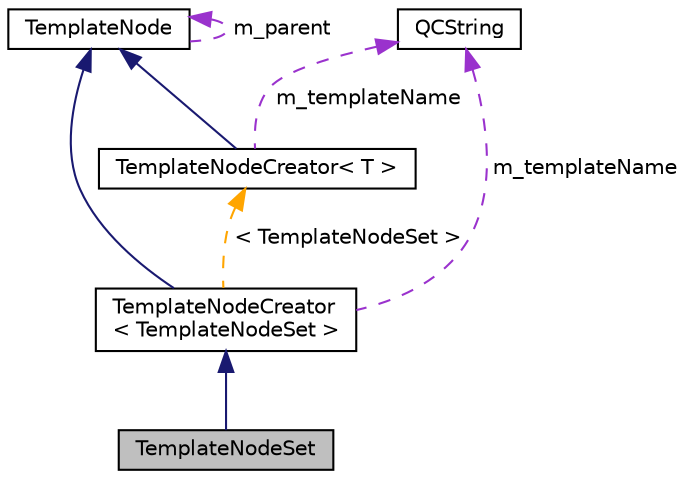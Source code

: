 digraph "TemplateNodeSet"
{
 // INTERACTIVE_SVG=YES
 // LATEX_PDF_SIZE
  edge [fontname="Helvetica",fontsize="10",labelfontname="Helvetica",labelfontsize="10"];
  node [fontname="Helvetica",fontsize="10",shape=record];
  Node1 [label="TemplateNodeSet",height=0.2,width=0.4,color="black", fillcolor="grey75", style="filled", fontcolor="black",tooltip="Class representing an 'set' tag in a template"];
  Node2 -> Node1 [dir="back",color="midnightblue",fontsize="10",style="solid",fontname="Helvetica"];
  Node2 [label="TemplateNodeCreator\l\< TemplateNodeSet \>",height=0.2,width=0.4,color="black", fillcolor="white", style="filled",URL="$d8/d78/class_template_node_creator.html",tooltip=" "];
  Node3 -> Node2 [dir="back",color="midnightblue",fontsize="10",style="solid",fontname="Helvetica"];
  Node3 [label="TemplateNode",height=0.2,width=0.4,color="black", fillcolor="white", style="filled",URL="$d6/d53/class_template_node.html",tooltip="Base class of all nodes in a template's AST"];
  Node3 -> Node3 [dir="back",color="darkorchid3",fontsize="10",style="dashed",label=" m_parent" ,fontname="Helvetica"];
  Node4 -> Node2 [dir="back",color="darkorchid3",fontsize="10",style="dashed",label=" m_templateName" ,fontname="Helvetica"];
  Node4 [label="QCString",height=0.2,width=0.4,color="black", fillcolor="white", style="filled",URL="$d9/d45/class_q_c_string.html",tooltip="This is an alternative implementation of QCString."];
  Node5 -> Node2 [dir="back",color="orange",fontsize="10",style="dashed",label=" \< TemplateNodeSet \>" ,fontname="Helvetica"];
  Node5 [label="TemplateNodeCreator\< T \>",height=0.2,width=0.4,color="black", fillcolor="white", style="filled",URL="$d8/d78/class_template_node_creator.html",tooltip="Helper class for creating template AST tag nodes and returning the template for a given node."];
  Node3 -> Node5 [dir="back",color="midnightblue",fontsize="10",style="solid",fontname="Helvetica"];
  Node4 -> Node5 [dir="back",color="darkorchid3",fontsize="10",style="dashed",label=" m_templateName" ,fontname="Helvetica"];
}
